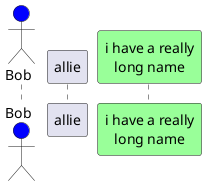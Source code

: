 @startuml bank_inter
' actor foo1 #red
' boundary foo2
' control foo3
' entity foo4
' database foo5
' collections foo6
' foo1 -> foo2 : to boundary
' foo1 -> foo3 : to control
' foo1 -> foo4 : to entity
' foo1 -> foo5 : to database
' foo1 -> foo6 : to collections

actor Bob #blue
' the only difference between actor and participant is the drawing
participant allie
participant "i have a really\nlong name" as L #99FF99

'participant Last order 3
'participant Middle order 2
'participant First order 1
@enduml
